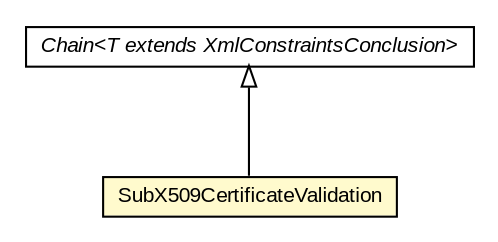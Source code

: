 #!/usr/local/bin/dot
#
# Class diagram 
# Generated by UMLGraph version R5_6-24-gf6e263 (http://www.umlgraph.org/)
#

digraph G {
	edge [fontname="arial",fontsize=10,labelfontname="arial",labelfontsize=10];
	node [fontname="arial",fontsize=10,shape=plaintext];
	nodesep=0.25;
	ranksep=0.5;
	// eu.europa.esig.dss.validation.process.Chain<T extends eu.europa.esig.dss.jaxb.detailedreport.XmlConstraintsConclusion>
	c684162 [label=<<table title="eu.europa.esig.dss.validation.process.Chain" border="0" cellborder="1" cellspacing="0" cellpadding="2" port="p" href="../../../Chain.html">
		<tr><td><table border="0" cellspacing="0" cellpadding="1">
<tr><td align="center" balign="center"><font face="arial italic"> Chain&lt;T extends XmlConstraintsConclusion&gt; </font></td></tr>
		</table></td></tr>
		</table>>, URL="../../../Chain.html", fontname="arial", fontcolor="black", fontsize=10.0];
	// eu.europa.esig.dss.validation.process.bbb.xcv.sub.SubX509CertificateValidation
	c684249 [label=<<table title="eu.europa.esig.dss.validation.process.bbb.xcv.sub.SubX509CertificateValidation" border="0" cellborder="1" cellspacing="0" cellpadding="2" port="p" bgcolor="lemonChiffon" href="./SubX509CertificateValidation.html">
		<tr><td><table border="0" cellspacing="0" cellpadding="1">
<tr><td align="center" balign="center"> SubX509CertificateValidation </td></tr>
		</table></td></tr>
		</table>>, URL="./SubX509CertificateValidation.html", fontname="arial", fontcolor="black", fontsize=10.0];
	//eu.europa.esig.dss.validation.process.bbb.xcv.sub.SubX509CertificateValidation extends eu.europa.esig.dss.validation.process.Chain<eu.europa.esig.dss.jaxb.detailedreport.XmlSubXCV>
	c684162:p -> c684249:p [dir=back,arrowtail=empty];
}

